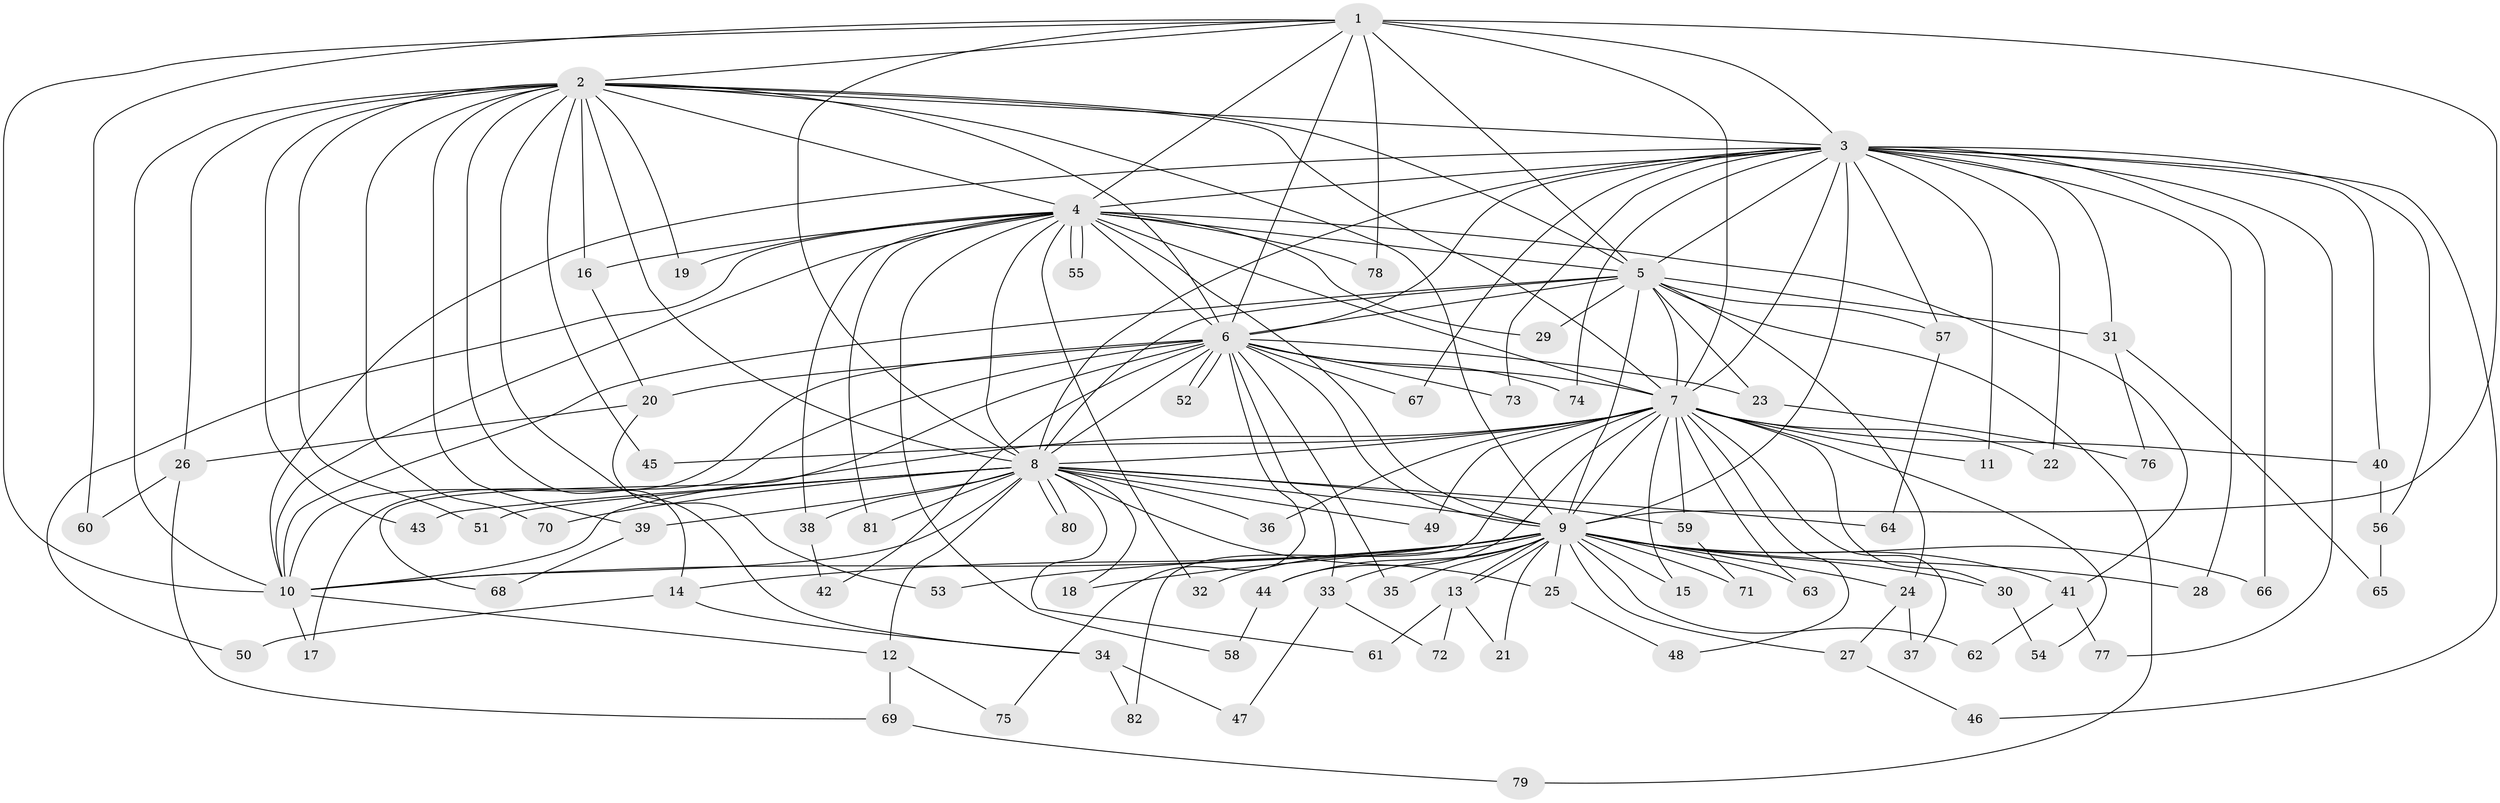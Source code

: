 // Generated by graph-tools (version 1.1) at 2025/01/03/09/25 03:01:15]
// undirected, 82 vertices, 189 edges
graph export_dot {
graph [start="1"]
  node [color=gray90,style=filled];
  1;
  2;
  3;
  4;
  5;
  6;
  7;
  8;
  9;
  10;
  11;
  12;
  13;
  14;
  15;
  16;
  17;
  18;
  19;
  20;
  21;
  22;
  23;
  24;
  25;
  26;
  27;
  28;
  29;
  30;
  31;
  32;
  33;
  34;
  35;
  36;
  37;
  38;
  39;
  40;
  41;
  42;
  43;
  44;
  45;
  46;
  47;
  48;
  49;
  50;
  51;
  52;
  53;
  54;
  55;
  56;
  57;
  58;
  59;
  60;
  61;
  62;
  63;
  64;
  65;
  66;
  67;
  68;
  69;
  70;
  71;
  72;
  73;
  74;
  75;
  76;
  77;
  78;
  79;
  80;
  81;
  82;
  1 -- 2;
  1 -- 3;
  1 -- 4;
  1 -- 5;
  1 -- 6;
  1 -- 7;
  1 -- 8;
  1 -- 9;
  1 -- 10;
  1 -- 60;
  1 -- 78;
  2 -- 3;
  2 -- 4;
  2 -- 5;
  2 -- 6;
  2 -- 7;
  2 -- 8;
  2 -- 9;
  2 -- 10;
  2 -- 14;
  2 -- 16;
  2 -- 19;
  2 -- 26;
  2 -- 34;
  2 -- 39;
  2 -- 43;
  2 -- 45;
  2 -- 51;
  2 -- 70;
  3 -- 4;
  3 -- 5;
  3 -- 6;
  3 -- 7;
  3 -- 8;
  3 -- 9;
  3 -- 10;
  3 -- 11;
  3 -- 22;
  3 -- 28;
  3 -- 31;
  3 -- 40;
  3 -- 46;
  3 -- 56;
  3 -- 57;
  3 -- 66;
  3 -- 67;
  3 -- 73;
  3 -- 74;
  3 -- 77;
  4 -- 5;
  4 -- 6;
  4 -- 7;
  4 -- 8;
  4 -- 9;
  4 -- 10;
  4 -- 16;
  4 -- 19;
  4 -- 29;
  4 -- 32;
  4 -- 38;
  4 -- 41;
  4 -- 50;
  4 -- 55;
  4 -- 55;
  4 -- 58;
  4 -- 78;
  4 -- 81;
  5 -- 6;
  5 -- 7;
  5 -- 8;
  5 -- 9;
  5 -- 10;
  5 -- 23;
  5 -- 24;
  5 -- 29;
  5 -- 31;
  5 -- 57;
  5 -- 79;
  6 -- 7;
  6 -- 8;
  6 -- 9;
  6 -- 10;
  6 -- 17;
  6 -- 20;
  6 -- 23;
  6 -- 33;
  6 -- 35;
  6 -- 42;
  6 -- 52;
  6 -- 52;
  6 -- 67;
  6 -- 68;
  6 -- 73;
  6 -- 74;
  6 -- 75;
  7 -- 8;
  7 -- 9;
  7 -- 10;
  7 -- 11;
  7 -- 15;
  7 -- 22;
  7 -- 30;
  7 -- 36;
  7 -- 37;
  7 -- 40;
  7 -- 44;
  7 -- 45;
  7 -- 48;
  7 -- 49;
  7 -- 54;
  7 -- 59;
  7 -- 63;
  7 -- 82;
  8 -- 9;
  8 -- 10;
  8 -- 12;
  8 -- 18;
  8 -- 25;
  8 -- 36;
  8 -- 38;
  8 -- 39;
  8 -- 43;
  8 -- 49;
  8 -- 51;
  8 -- 59;
  8 -- 61;
  8 -- 64;
  8 -- 70;
  8 -- 80;
  8 -- 80;
  8 -- 81;
  9 -- 10;
  9 -- 13;
  9 -- 13;
  9 -- 14;
  9 -- 15;
  9 -- 18;
  9 -- 21;
  9 -- 24;
  9 -- 25;
  9 -- 27;
  9 -- 28;
  9 -- 30;
  9 -- 32;
  9 -- 33;
  9 -- 35;
  9 -- 41;
  9 -- 44;
  9 -- 53;
  9 -- 62;
  9 -- 63;
  9 -- 66;
  9 -- 71;
  10 -- 12;
  10 -- 17;
  12 -- 69;
  12 -- 75;
  13 -- 21;
  13 -- 61;
  13 -- 72;
  14 -- 34;
  14 -- 50;
  16 -- 20;
  20 -- 26;
  20 -- 53;
  23 -- 76;
  24 -- 27;
  24 -- 37;
  25 -- 48;
  26 -- 60;
  26 -- 69;
  27 -- 46;
  30 -- 54;
  31 -- 65;
  31 -- 76;
  33 -- 47;
  33 -- 72;
  34 -- 47;
  34 -- 82;
  38 -- 42;
  39 -- 68;
  40 -- 56;
  41 -- 62;
  41 -- 77;
  44 -- 58;
  56 -- 65;
  57 -- 64;
  59 -- 71;
  69 -- 79;
}
